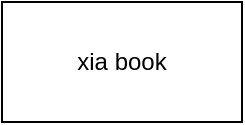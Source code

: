 <mxfile version="22.1.12" type="github">
  <diagram name="第 1 页" id="tA_Z20mRWg17EDwagnfU">
    <mxGraphModel dx="892" dy="641" grid="1" gridSize="10" guides="1" tooltips="1" connect="1" arrows="1" fold="1" page="1" pageScale="1" pageWidth="827" pageHeight="1169" math="0" shadow="0">
      <root>
        <mxCell id="0" />
        <mxCell id="1" parent="0" />
        <mxCell id="yz0-eLbvvfIHuPHSoFoI-1" value="xia book" style="rounded=0;whiteSpace=wrap;html=1;" parent="1" vertex="1">
          <mxGeometry x="340" y="300" width="120" height="60" as="geometry" />
        </mxCell>
      </root>
    </mxGraphModel>
  </diagram>
</mxfile>
